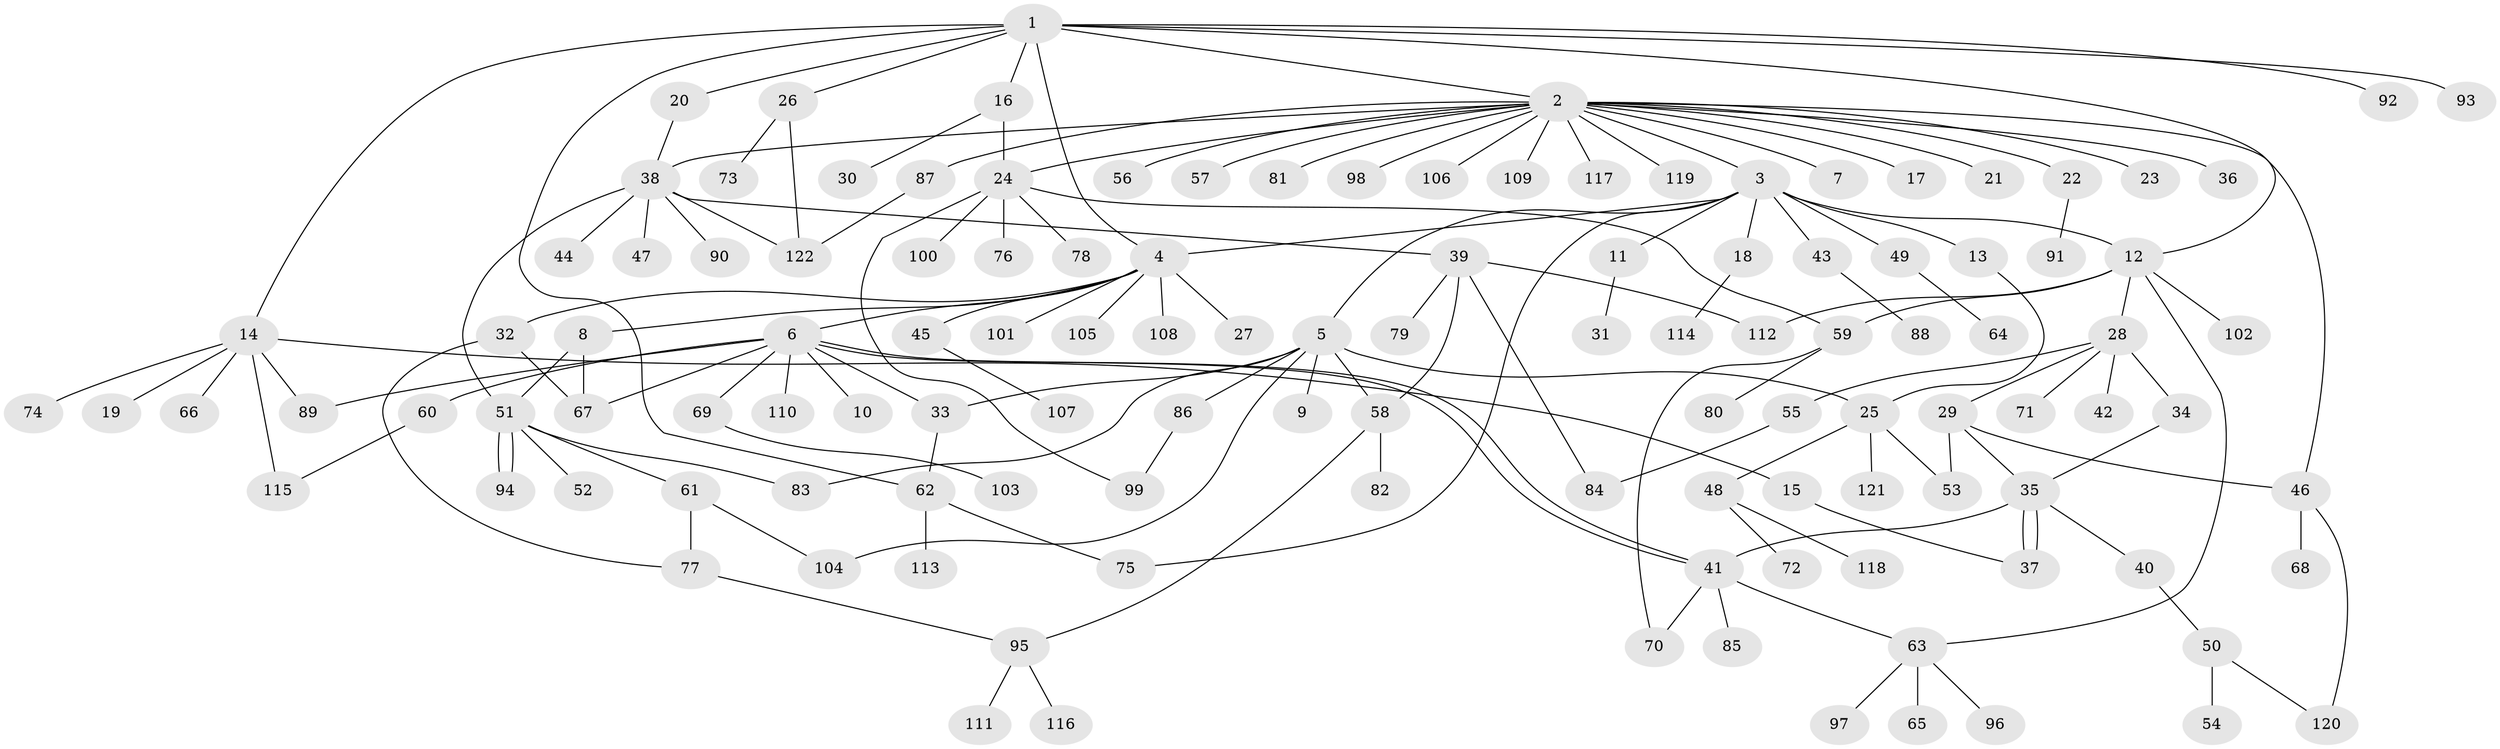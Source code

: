 // Generated by graph-tools (version 1.1) at 2025/47/03/09/25 04:47:34]
// undirected, 122 vertices, 156 edges
graph export_dot {
graph [start="1"]
  node [color=gray90,style=filled];
  1;
  2;
  3;
  4;
  5;
  6;
  7;
  8;
  9;
  10;
  11;
  12;
  13;
  14;
  15;
  16;
  17;
  18;
  19;
  20;
  21;
  22;
  23;
  24;
  25;
  26;
  27;
  28;
  29;
  30;
  31;
  32;
  33;
  34;
  35;
  36;
  37;
  38;
  39;
  40;
  41;
  42;
  43;
  44;
  45;
  46;
  47;
  48;
  49;
  50;
  51;
  52;
  53;
  54;
  55;
  56;
  57;
  58;
  59;
  60;
  61;
  62;
  63;
  64;
  65;
  66;
  67;
  68;
  69;
  70;
  71;
  72;
  73;
  74;
  75;
  76;
  77;
  78;
  79;
  80;
  81;
  82;
  83;
  84;
  85;
  86;
  87;
  88;
  89;
  90;
  91;
  92;
  93;
  94;
  95;
  96;
  97;
  98;
  99;
  100;
  101;
  102;
  103;
  104;
  105;
  106;
  107;
  108;
  109;
  110;
  111;
  112;
  113;
  114;
  115;
  116;
  117;
  118;
  119;
  120;
  121;
  122;
  1 -- 2;
  1 -- 4;
  1 -- 12;
  1 -- 14;
  1 -- 16;
  1 -- 20;
  1 -- 26;
  1 -- 62;
  1 -- 92;
  1 -- 93;
  2 -- 3;
  2 -- 7;
  2 -- 17;
  2 -- 21;
  2 -- 22;
  2 -- 23;
  2 -- 24;
  2 -- 36;
  2 -- 38;
  2 -- 46;
  2 -- 56;
  2 -- 57;
  2 -- 81;
  2 -- 87;
  2 -- 98;
  2 -- 106;
  2 -- 109;
  2 -- 117;
  2 -- 119;
  3 -- 4;
  3 -- 5;
  3 -- 11;
  3 -- 12;
  3 -- 13;
  3 -- 18;
  3 -- 43;
  3 -- 49;
  3 -- 75;
  4 -- 6;
  4 -- 8;
  4 -- 27;
  4 -- 32;
  4 -- 45;
  4 -- 101;
  4 -- 105;
  4 -- 108;
  5 -- 9;
  5 -- 25;
  5 -- 33;
  5 -- 58;
  5 -- 83;
  5 -- 86;
  5 -- 104;
  6 -- 10;
  6 -- 33;
  6 -- 41;
  6 -- 41;
  6 -- 60;
  6 -- 67;
  6 -- 69;
  6 -- 89;
  6 -- 110;
  8 -- 51;
  8 -- 67;
  11 -- 31;
  12 -- 28;
  12 -- 59;
  12 -- 63;
  12 -- 102;
  12 -- 112;
  13 -- 25;
  14 -- 15;
  14 -- 19;
  14 -- 66;
  14 -- 74;
  14 -- 89;
  14 -- 115;
  15 -- 37;
  16 -- 24;
  16 -- 30;
  18 -- 114;
  20 -- 38;
  22 -- 91;
  24 -- 59;
  24 -- 76;
  24 -- 78;
  24 -- 99;
  24 -- 100;
  25 -- 48;
  25 -- 53;
  25 -- 121;
  26 -- 73;
  26 -- 122;
  28 -- 29;
  28 -- 34;
  28 -- 42;
  28 -- 55;
  28 -- 71;
  29 -- 35;
  29 -- 46;
  29 -- 53;
  32 -- 67;
  32 -- 77;
  33 -- 62;
  34 -- 35;
  35 -- 37;
  35 -- 37;
  35 -- 40;
  35 -- 41;
  38 -- 39;
  38 -- 44;
  38 -- 47;
  38 -- 51;
  38 -- 90;
  38 -- 122;
  39 -- 58;
  39 -- 79;
  39 -- 84;
  39 -- 112;
  40 -- 50;
  41 -- 63;
  41 -- 70;
  41 -- 85;
  43 -- 88;
  45 -- 107;
  46 -- 68;
  46 -- 120;
  48 -- 72;
  48 -- 118;
  49 -- 64;
  50 -- 54;
  50 -- 120;
  51 -- 52;
  51 -- 61;
  51 -- 83;
  51 -- 94;
  51 -- 94;
  55 -- 84;
  58 -- 82;
  58 -- 95;
  59 -- 70;
  59 -- 80;
  60 -- 115;
  61 -- 77;
  61 -- 104;
  62 -- 75;
  62 -- 113;
  63 -- 65;
  63 -- 96;
  63 -- 97;
  69 -- 103;
  77 -- 95;
  86 -- 99;
  87 -- 122;
  95 -- 111;
  95 -- 116;
}
